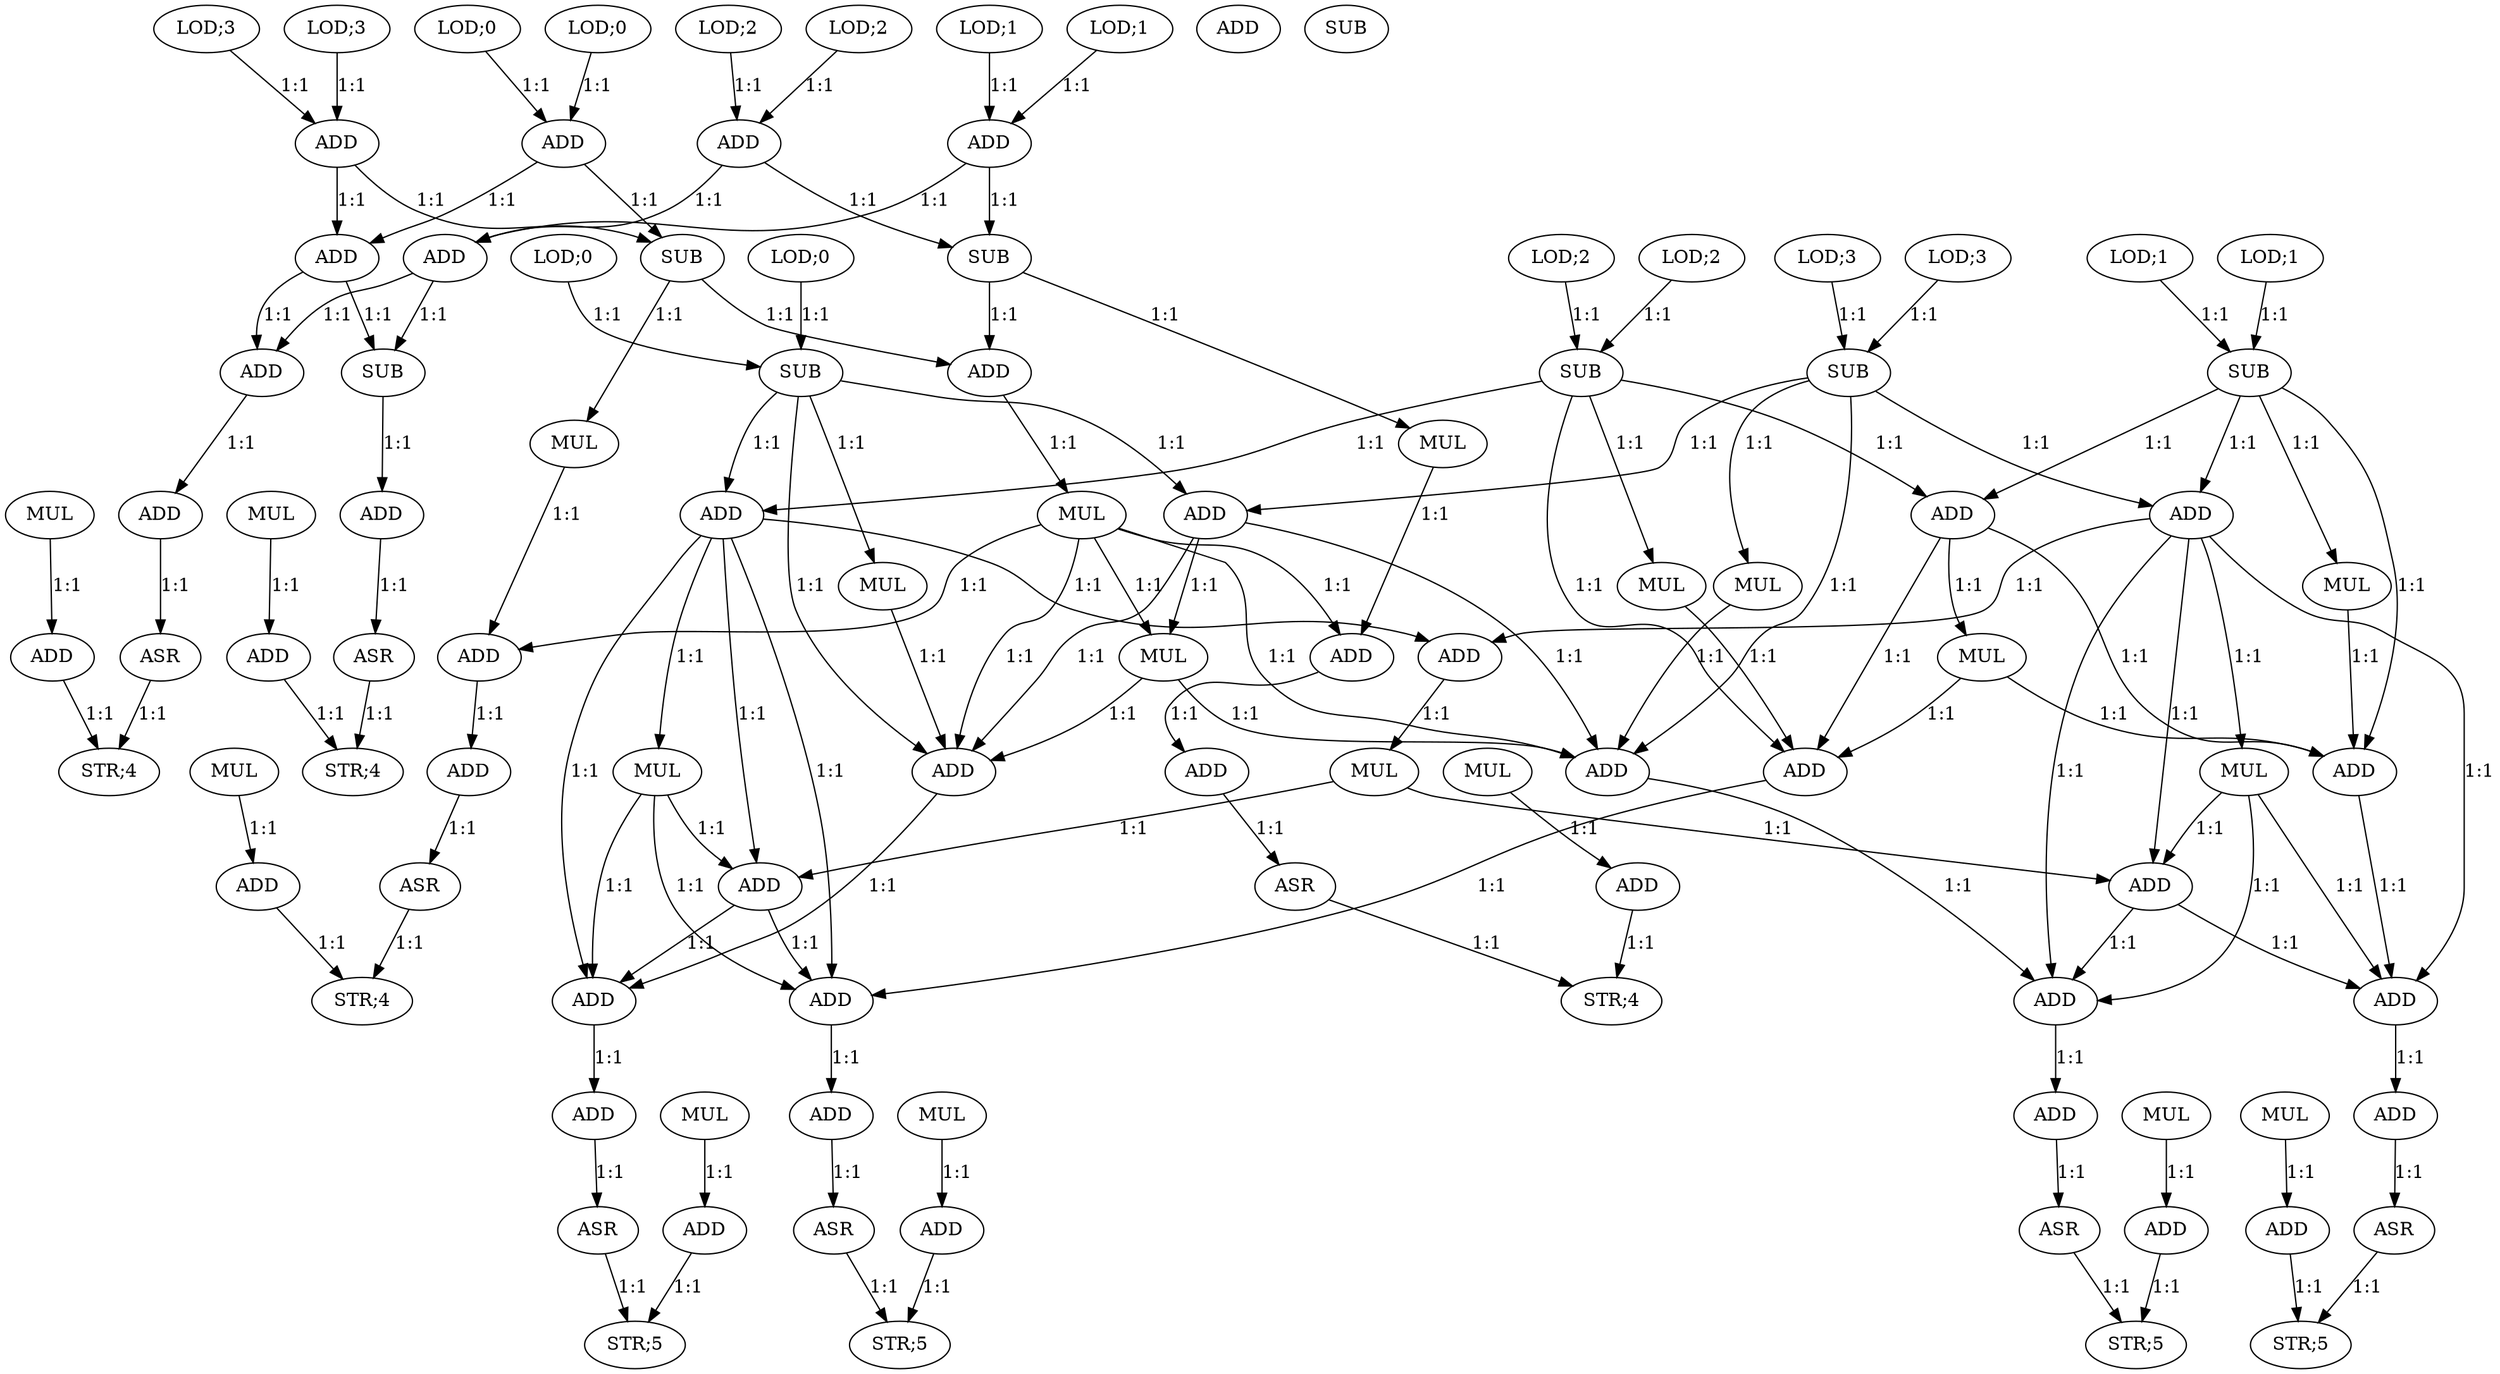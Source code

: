 digraph  {
   0 [label="LOD;0"];
   1 [label="LOD;0"];
   2 [label="ADD"];
   3 [label="LOD;0"];
   4 [label="LOD;0"];
   5 [label="SUB"];
   6 [label="LOD;1"];
   7 [label="LOD;1"];
   8 [label="ADD"];
   9 [label="LOD;1"];
   10 [label="LOD;1"];
   11 [label="SUB"];
   12 [label="LOD;2"];
   13 [label="LOD;2"];
   14 [label="ADD"];
   15 [label="LOD;2"];
   16 [label="LOD;2"];
   17 [label="SUB"];
   18 [label="LOD;3"];
   19 [label="LOD;3"];
   20 [label="ADD"];
   21 [label="LOD;3"];
   22 [label="LOD;3"];
   23 [label="SUB"];
   24 [label="ADD"];
   25 [label="SUB"];
   26 [label="ADD"];
   27 [label="SUB"];
   28 [label="ADD"];
   29 [label="ADD"];
   30 [label="ASR"];
   31 [label="MUL"];
   32 [label="ADD"];
   33 [label="STR;4"];
   34 [label="SUB"];
   35 [label="ADD"];
   36 [label="ASR"];
   37 [label="MUL"];
   38 [label="ADD"];
   39 [label="STR;4"];
   40 [label="ADD"];
   41 [label="MUL"];
   42 [label="MUL"];
   43 [label="ADD"];
   44 [label="ADD"];
   45 [label="ASR"];
   46 [label="MUL"];
   47 [label="ADD"];
   48 [label="STR;4"];
   49 [label="MUL"];
   50 [label="ADD"];
   51 [label="ADD"];
   52 [label="ASR"];
   53 [label="MUL"];
   54 [label="ADD"];
   55 [label="STR;4"];
   56 [label="ADD"];
   57 [label="ADD"];
   58 [label="ADD"];
   59 [label="ADD"];
   60 [label="ADD"];
   61 [label="MUL"];
   62 [label="MUL"];
   63 [label="MUL"];
   64 [label="MUL"];
   65 [label="MUL"];
   66 [label="MUL"];
   67 [label="MUL"];
   68 [label="MUL"];
   69 [label="MUL"];
   70 [label="ADD"];
   71 [label="ADD"];
   72 [label="ADD"];
   73 [label="ADD"];
   74 [label="ADD"];
   75 [label="ASR"];
   76 [label="MUL"];
   77 [label="ADD"];
   78 [label="STR;5"];
   79 [label="ADD"];
   80 [label="ADD"];
   81 [label="ADD"];
   82 [label="ASR"];
   83 [label="MUL"];
   84 [label="ADD"];
   85 [label="STR;5"];
   86 [label="ADD"];
   87 [label="ADD"];
   88 [label="ADD"];
   89 [label="ASR"];
   90 [label="MUL"];
   91 [label="ADD"];
   92 [label="STR;5"];
   93 [label="ADD"];
   94 [label="ADD"];
   95 [label="ADD"];
   96 [label="ASR"];
   97 [label="MUL"];
   98 [label="ADD"];
   99 [label="STR;5"];
   100 [label="ADD"];
   101 [label="SUB"];

   0->2 [label="1:1"];
   1->2 [label="1:1"];
   2->24 [label="1:1"];
   2->25 [label="1:1"];
   3->5 [label="1:1"];
   4->5 [label="1:1"];
   5->56 [label="1:1"];
   5->59 [label="1:1"];
   5->65 [label="1:1"];
   5->93 [label="1:1"];
   6->8 [label="1:1"];
   7->8 [label="1:1"];
   8->26 [label="1:1"];
   8->27 [label="1:1"];
   9->11 [label="1:1"];
   10->11 [label="1:1"];
   11->57 [label="1:1"];
   11->58 [label="1:1"];
   11->64 [label="1:1"];
   11->86 [label="1:1"];
   12->14 [label="1:1"];
   13->14 [label="1:1"];
   14->26 [label="1:1"];
   14->27 [label="1:1"];
   15->17 [label="1:1"];
   16->17 [label="1:1"];
   17->57 [label="1:1"];
   17->59 [label="1:1"];
   17->63 [label="1:1"];
   17->79 [label="1:1"];
   18->20 [label="1:1"];
   19->20 [label="1:1"];
   20->24 [label="1:1"];
   20->25 [label="1:1"];
   21->23 [label="1:1"];
   22->23 [label="1:1"];
   23->56 [label="1:1"];
   23->58 [label="1:1"];
   23->62 [label="1:1"];
   23->72 [label="1:1"];
   24->28 [label="1:1"];
   24->34 [label="1:1"];
   25->40 [label="1:1"];
   25->42 [label="1:1"];
   26->28 [label="1:1"];
   26->34 [label="1:1"];
   27->40 [label="1:1"];
   27->49 [label="1:1"];
   28->29 [label="1:1"];
   29->30 [label="1:1"];
   30->33 [label="1:1"];
   31->32 [label="1:1"];
   32->33 [label="1:1"];
   34->35 [label="1:1"];
   35->36 [label="1:1"];
   36->39 [label="1:1"];
   37->38 [label="1:1"];
   38->39 [label="1:1"];
   40->41 [label="1:1"];
   41->43 [label="1:1"];
   41->50 [label="1:1"];
   41->66 [label="1:1"];
   41->72 [label="1:1"];
   41->93 [label="1:1"];
   42->43 [label="1:1"];
   43->44 [label="1:1"];
   44->45 [label="1:1"];
   45->48 [label="1:1"];
   46->47 [label="1:1"];
   47->48 [label="1:1"];
   49->50 [label="1:1"];
   50->51 [label="1:1"];
   51->52 [label="1:1"];
   52->55 [label="1:1"];
   53->54 [label="1:1"];
   54->55 [label="1:1"];
   56->66 [label="1:1"];
   56->72 [label="1:1"];
   56->93 [label="1:1"];
   57->67 [label="1:1"];
   57->79 [label="1:1"];
   57->86 [label="1:1"];
   58->60 [label="1:1"];
   58->68 [label="1:1"];
   58->70 [label="1:1"];
   58->73 [label="1:1"];
   58->87 [label="1:1"];
   59->60 [label="1:1"];
   59->69 [label="1:1"];
   59->71 [label="1:1"];
   59->80 [label="1:1"];
   59->94 [label="1:1"];
   60->61 [label="1:1"];
   61->70 [label="1:1"];
   61->71 [label="1:1"];
   62->72 [label="1:1"];
   63->79 [label="1:1"];
   64->86 [label="1:1"];
   65->93 [label="1:1"];
   66->72 [label="1:1"];
   66->93 [label="1:1"];
   67->79 [label="1:1"];
   67->86 [label="1:1"];
   68->70 [label="1:1"];
   68->73 [label="1:1"];
   68->87 [label="1:1"];
   69->71 [label="1:1"];
   69->80 [label="1:1"];
   69->94 [label="1:1"];
   70->73 [label="1:1"];
   70->87 [label="1:1"];
   71->80 [label="1:1"];
   71->94 [label="1:1"];
   72->73 [label="1:1"];
   73->74 [label="1:1"];
   74->75 [label="1:1"];
   75->78 [label="1:1"];
   76->77 [label="1:1"];
   77->78 [label="1:1"];
   79->80 [label="1:1"];
   80->81 [label="1:1"];
   81->82 [label="1:1"];
   82->85 [label="1:1"];
   83->84 [label="1:1"];
   84->85 [label="1:1"];
   86->87 [label="1:1"];
   87->88 [label="1:1"];
   88->89 [label="1:1"];
   89->92 [label="1:1"];
   90->91 [label="1:1"];
   91->92 [label="1:1"];
   93->94 [label="1:1"];
   94->95 [label="1:1"];
   95->96 [label="1:1"];
   96->99 [label="1:1"];
   97->98 [label="1:1"];
   98->99 [label="1:1"];
}

